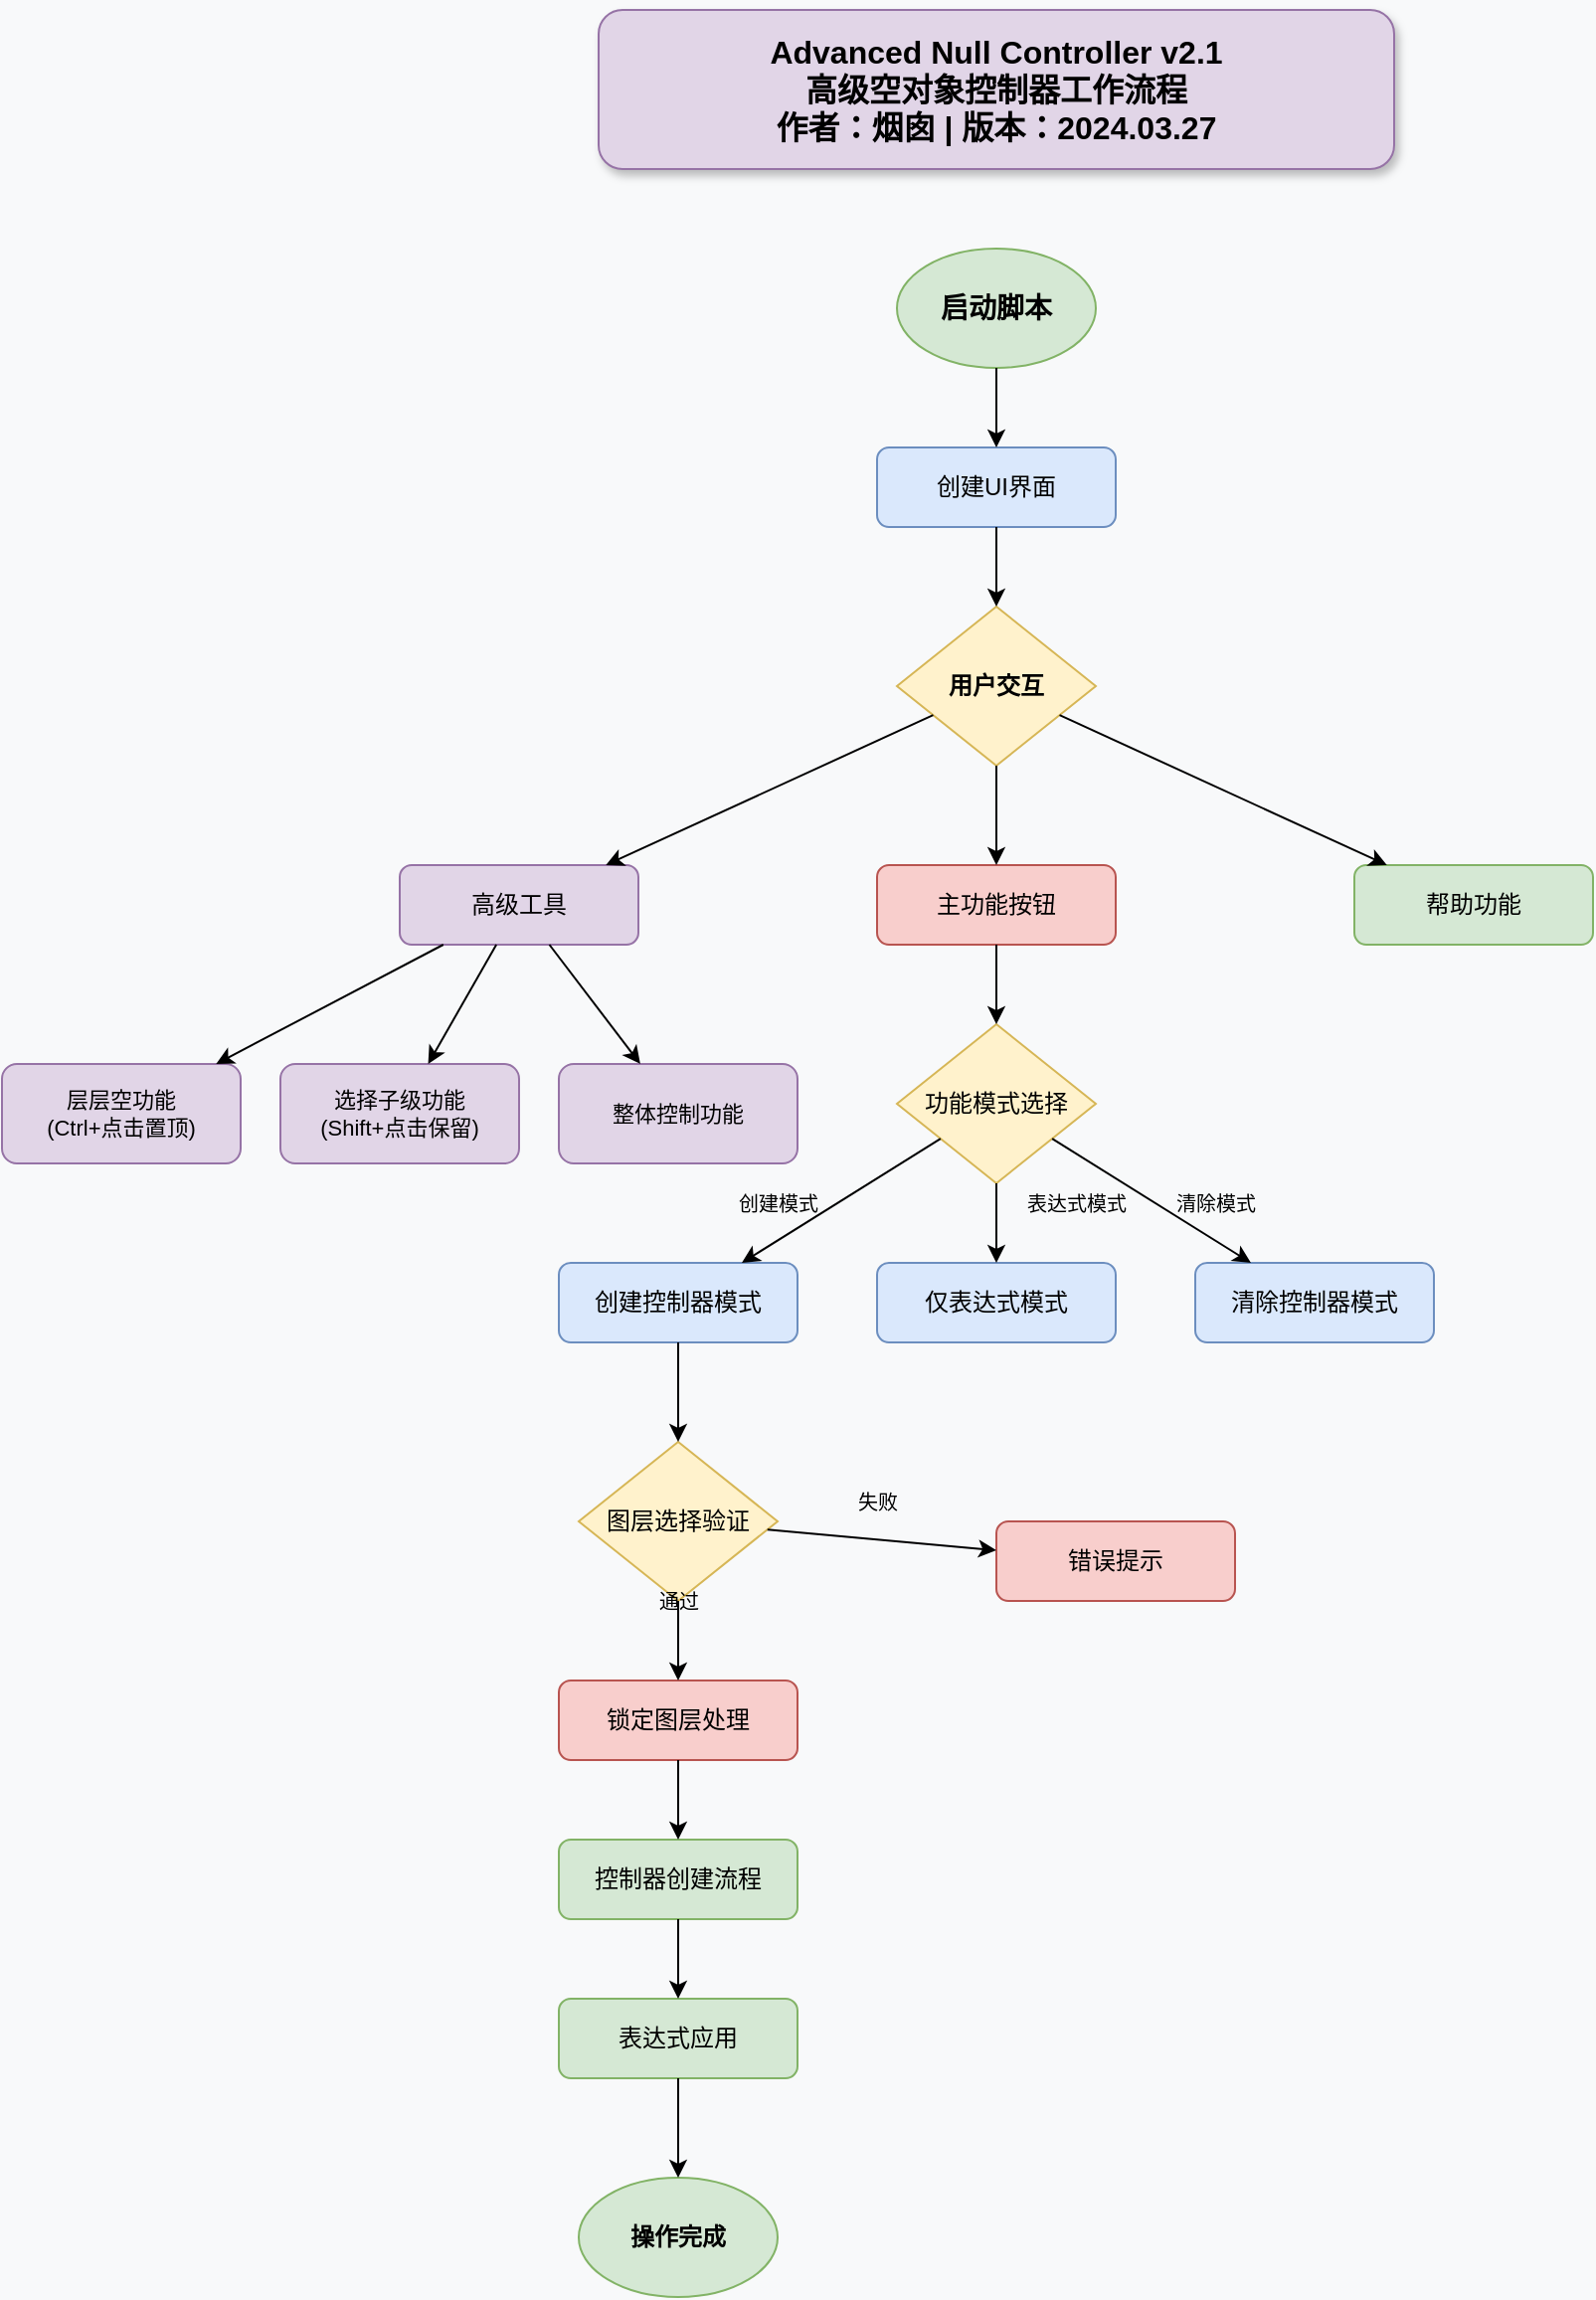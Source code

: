 <mxfile version="26.0.16">
  <diagram id="advanced-null-controller-v21" name="Advanced Null Controller v2.1 工作流程">
    <mxGraphModel dx="1400" dy="1200" grid="1" gridSize="10" guides="1" tooltips="1" connect="1" arrows="1" fold="1" page="1" pageScale="1" pageWidth="1400" pageHeight="1800" background="#f8f9fa" math="0" shadow="0">
      <root>
        <mxCell id="0" />
        <mxCell id="1" parent="0" />
        
        <!-- 主标题 -->
        <mxCell id="title" value="Advanced Null Controller v2.1&#xa;高级空对象控制器工作流程&#xa;作者：烟囱 | 版本：2024.03.27" style="rounded=1;whiteSpace=wrap;html=1;fontSize=16;fontStyle=1;fillColor=#e1d5e7;strokeColor=#9673a6;shadow=1;align=center;" vertex="1" parent="1">
          <mxGeometry x="500" y="30" width="400" height="80" as="geometry" />
        </mxCell>
        
        <!-- 启动流程 -->
        <mxCell id="start" value="启动脚本" style="ellipse;whiteSpace=wrap;html=1;fillColor=#d5e8d4;strokeColor=#82b366;fontSize=14;fontStyle=1;" vertex="1" parent="1">
          <mxGeometry x="650" y="150" width="100" height="60" as="geometry" />
        </mxCell>
        
        <mxCell id="ui_init" value="创建UI界面" style="rounded=1;whiteSpace=wrap;html=1;fontSize=12;fillColor=#dae8fc;strokeColor=#6c8ebf;" vertex="1" parent="1">
          <mxGeometry x="640" y="250" width="120" height="40" as="geometry" />
        </mxCell>
        
        <!-- 用户交互决策点 -->
        <mxCell id="user_interaction" value="用户交互" style="rhombus;whiteSpace=wrap;html=1;fillColor=#fff2cc;strokeColor=#d6b656;fontSize=12;fontStyle=1;" vertex="1" parent="1">
          <mxGeometry x="650" y="330" width="100" height="80" as="geometry" />
        </mxCell>
        
        <!-- 主要功能分支 -->
        <mxCell id="main_function" value="主功能按钮" style="rounded=1;whiteSpace=wrap;html=1;fontSize=12;fillColor=#f8cecc;strokeColor=#b85450;" vertex="1" parent="1">
          <mxGeometry x="640" y="460" width="120" height="40" as="geometry" />
        </mxCell>
        
        <!-- 高级工具分支 -->
        <mxCell id="advanced_tools" value="高级工具" style="rounded=1;whiteSpace=wrap;html=1;fontSize=12;fillColor=#e1d5e7;strokeColor=#9673a6;" vertex="1" parent="1">
          <mxGeometry x="400" y="460" width="120" height="40" as="geometry" />
        </mxCell>
        
        <!-- 帮助功能 -->
        <mxCell id="help_function" value="帮助功能" style="rounded=1;whiteSpace=wrap;html=1;fontSize=12;fillColor=#d5e8d4;strokeColor=#82b366;" vertex="1" parent="1">
          <mxGeometry x="880" y="460" width="120" height="40" as="geometry" />
        </mxCell>
        
        <!-- 主功能模式选择 -->
        <mxCell id="function_mode" value="功能模式选择" style="rhombus;whiteSpace=wrap;html=1;fillColor=#fff2cc;strokeColor=#d6b656;fontSize=12;" vertex="1" parent="1">
          <mxGeometry x="650" y="540" width="100" height="80" as="geometry" />
        </mxCell>
        
        <!-- 创建控制器模式 -->
        <mxCell id="create_mode" value="创建控制器模式" style="rounded=1;whiteSpace=wrap;html=1;fontSize=12;fillColor=#dae8fc;strokeColor=#6c8ebf;" vertex="1" parent="1">
          <mxGeometry x="480" y="660" width="120" height="40" as="geometry" />
        </mxCell>
        
        <!-- 仅表达式模式 -->
        <mxCell id="expression_mode" value="仅表达式模式" style="rounded=1;whiteSpace=wrap;html=1;fontSize=12;fillColor=#dae8fc;strokeColor=#6c8ebf;" vertex="1" parent="1">
          <mxGeometry x="640" y="660" width="120" height="40" as="geometry" />
        </mxCell>
        
        <!-- 清除模式 -->
        <mxCell id="clear_mode" value="清除控制器模式" style="rounded=1;whiteSpace=wrap;html=1;fontSize=12;fillColor=#dae8fc;strokeColor=#6c8ebf;" vertex="1" parent="1">
          <mxGeometry x="800" y="660" width="120" height="40" as="geometry" />
        </mxCell>
        
        <!-- 高级工具分支 -->
        <mxCell id="layered_nulls" value="层层空功能&#xa;(Ctrl+点击置顶)" style="rounded=1;whiteSpace=wrap;html=1;fontSize=11;fillColor=#e1d5e7;strokeColor=#9673a6;" vertex="1" parent="1">
          <mxGeometry x="200" y="560" width="120" height="50" as="geometry" />
        </mxCell>
        
        <mxCell id="select_children" value="选择子级功能&#xa;(Shift+点击保留)" style="rounded=1;whiteSpace=wrap;html=1;fontSize=11;fillColor=#e1d5e7;strokeColor=#9673a6;" vertex="1" parent="1">
          <mxGeometry x="340" y="560" width="120" height="50" as="geometry" />
        </mxCell>
        
        <mxCell id="global_control" value="整体控制功能" style="rounded=1;whiteSpace=wrap;html=1;fontSize=11;fillColor=#e1d5e7;strokeColor=#9673a6;" vertex="1" parent="1">
          <mxGeometry x="480" y="560" width="120" height="50" as="geometry" />
        </mxCell>
        
        <!-- 图层验证流程 -->
        <mxCell id="layer_validation" value="图层选择验证" style="rhombus;whiteSpace=wrap;html=1;fillColor=#fff2cc;strokeColor=#d6b656;fontSize=12;" vertex="1" parent="1">
          <mxGeometry x="490" y="750" width="100" height="80" as="geometry" />
        </mxCell>
        
        <!-- 锁定图层处理 -->
        <mxCell id="locked_layers" value="锁定图层处理" style="rounded=1;whiteSpace=wrap;html=1;fontSize=12;fillColor=#f8cecc;strokeColor=#b85450;" vertex="1" parent="1">
          <mxGeometry x="480" y="870" width="120" height="40" as="geometry" />
        </mxCell>
        
        <!-- 控制器创建流程 -->
        <mxCell id="controller_creation" value="控制器创建流程" style="rounded=1;whiteSpace=wrap;html=1;fontSize=12;fillColor=#d5e8d4;strokeColor=#82b366;" vertex="1" parent="1">
          <mxGeometry x="480" y="950" width="120" height="40" as="geometry" />
        </mxCell>
        
        <!-- 表达式应用 -->
        <mxCell id="expression_apply" value="表达式应用" style="rounded=1;whiteSpace=wrap;html=1;fontSize=12;fillColor=#d5e8d4;strokeColor=#82b366;" vertex="1" parent="1">
          <mxGeometry x="480" y="1030" width="120" height="40" as="geometry" />
        </mxCell>
        
        <!-- 完成操作 -->
        <mxCell id="operation_complete" value="操作完成" style="ellipse;whiteSpace=wrap;html=1;fillColor=#d5e8d4;strokeColor=#82b366;fontSize=12;fontStyle=1;" vertex="1" parent="1">
          <mxGeometry x="490" y="1120" width="100" height="60" as="geometry" />
        </mxCell>
        
        <!-- 错误处理 -->
        <mxCell id="error_handling" value="错误提示" style="rounded=1;whiteSpace=wrap;html=1;fontSize=12;fillColor=#f8cecc;strokeColor=#b85450;" vertex="1" parent="1">
          <mxGeometry x="700" y="790" width="120" height="40" as="geometry" />
        </mxCell>
        
        <!-- 连接线 -->
        <mxCell id="edge1" edge="1" parent="1" source="start" target="ui_init">
          <mxGeometry relative="1" as="geometry" />
        </mxCell>
        
        <mxCell id="edge2" edge="1" parent="1" source="ui_init" target="user_interaction">
          <mxGeometry relative="1" as="geometry" />
        </mxCell>
        
        <mxCell id="edge3" edge="1" parent="1" source="user_interaction" target="main_function">
          <mxGeometry relative="1" as="geometry" />
        </mxCell>
        
        <mxCell id="edge4" edge="1" parent="1" source="user_interaction" target="advanced_tools">
          <mxGeometry relative="1" as="geometry" />
        </mxCell>
        
        <mxCell id="edge5" edge="1" parent="1" source="user_interaction" target="help_function">
          <mxGeometry relative="1" as="geometry" />
        </mxCell>
        
        <mxCell id="edge6" edge="1" parent="1" source="main_function" target="function_mode">
          <mxGeometry relative="1" as="geometry" />
        </mxCell>
        
        <mxCell id="edge7" edge="1" parent="1" source="function_mode" target="create_mode">
          <mxGeometry relative="1" as="geometry" />
        </mxCell>
        
        <mxCell id="edge8" edge="1" parent="1" source="function_mode" target="expression_mode">
          <mxGeometry relative="1" as="geometry" />
        </mxCell>
        
        <mxCell id="edge9" edge="1" parent="1" source="function_mode" target="clear_mode">
          <mxGeometry relative="1" as="geometry" />
        </mxCell>
        
        <mxCell id="edge10" edge="1" parent="1" source="advanced_tools" target="layered_nulls">
          <mxGeometry relative="1" as="geometry" />
        </mxCell>
        
        <mxCell id="edge11" edge="1" parent="1" source="advanced_tools" target="select_children">
          <mxGeometry relative="1" as="geometry" />
        </mxCell>
        
        <mxCell id="edge12" edge="1" parent="1" source="advanced_tools" target="global_control">
          <mxGeometry relative="1" as="geometry" />
        </mxCell>
        
        <mxCell id="edge13" edge="1" parent="1" source="create_mode" target="layer_validation">
          <mxGeometry relative="1" as="geometry" />
        </mxCell>
        
        <mxCell id="edge14" edge="1" parent="1" source="layer_validation" target="locked_layers">
          <mxGeometry relative="1" as="geometry">
            <mxPoint as="offset" />
          </mxGeometry>
        </mxCell>
        
        <mxCell id="edge15" edge="1" parent="1" source="layer_validation" target="error_handling">
          <mxGeometry relative="1" as="geometry" />
        </mxCell>
        
        <mxCell id="edge16" edge="1" parent="1" source="locked_layers" target="controller_creation">
          <mxGeometry relative="1" as="geometry" />
        </mxCell>
        
        <mxCell id="edge17" edge="1" parent="1" source="controller_creation" target="expression_apply">
          <mxGeometry relative="1" as="geometry" />
        </mxCell>
        
        <mxCell id="edge18" edge="1" parent="1" source="expression_apply" target="operation_complete">
          <mxGeometry relative="1" as="geometry" />
        </mxCell>
        
        <!-- 标签 -->
        <mxCell id="label1" value="通过" style="text;html=1;align=center;verticalAlign=middle;resizable=0;points=[];autosize=1;strokeColor=none;fillColor=none;fontSize=10;" vertex="1" parent="1">
          <mxGeometry x="520" y="820" width="40" height="20" as="geometry" />
        </mxCell>
        
        <mxCell id="label2" value="失败" style="text;html=1;align=center;verticalAlign=middle;resizable=0;points=[];autosize=1;strokeColor=none;fillColor=none;fontSize=10;" vertex="1" parent="1">
          <mxGeometry x="620" y="770" width="40" height="20" as="geometry" />
        </mxCell>
        
        <mxCell id="label3" value="创建模式" style="text;html=1;align=center;verticalAlign=middle;resizable=0;points=[];autosize=1;strokeColor=none;fillColor=none;fontSize=10;" vertex="1" parent="1">
          <mxGeometry x="560" y="620" width="60" height="20" as="geometry" />
        </mxCell>
        
        <mxCell id="label4" value="表达式模式" style="text;html=1;align=center;verticalAlign=middle;resizable=0;points=[];autosize=1;strokeColor=none;fillColor=none;fontSize=10;" vertex="1" parent="1">
          <mxGeometry x="700" y="620" width="80" height="20" as="geometry" />
        </mxCell>
        
        <mxCell id="label5" value="清除模式" style="text;html=1;align=center;verticalAlign=middle;resizable=0;points=[];autosize=1;strokeColor=none;fillColor=none;fontSize=10;" vertex="1" parent="1">
          <mxGeometry x="780" y="620" width="60" height="20" as="geometry" />
        </mxCell>
        
      </root>
    </mxGraphModel>
  </diagram>
</mxfile>
